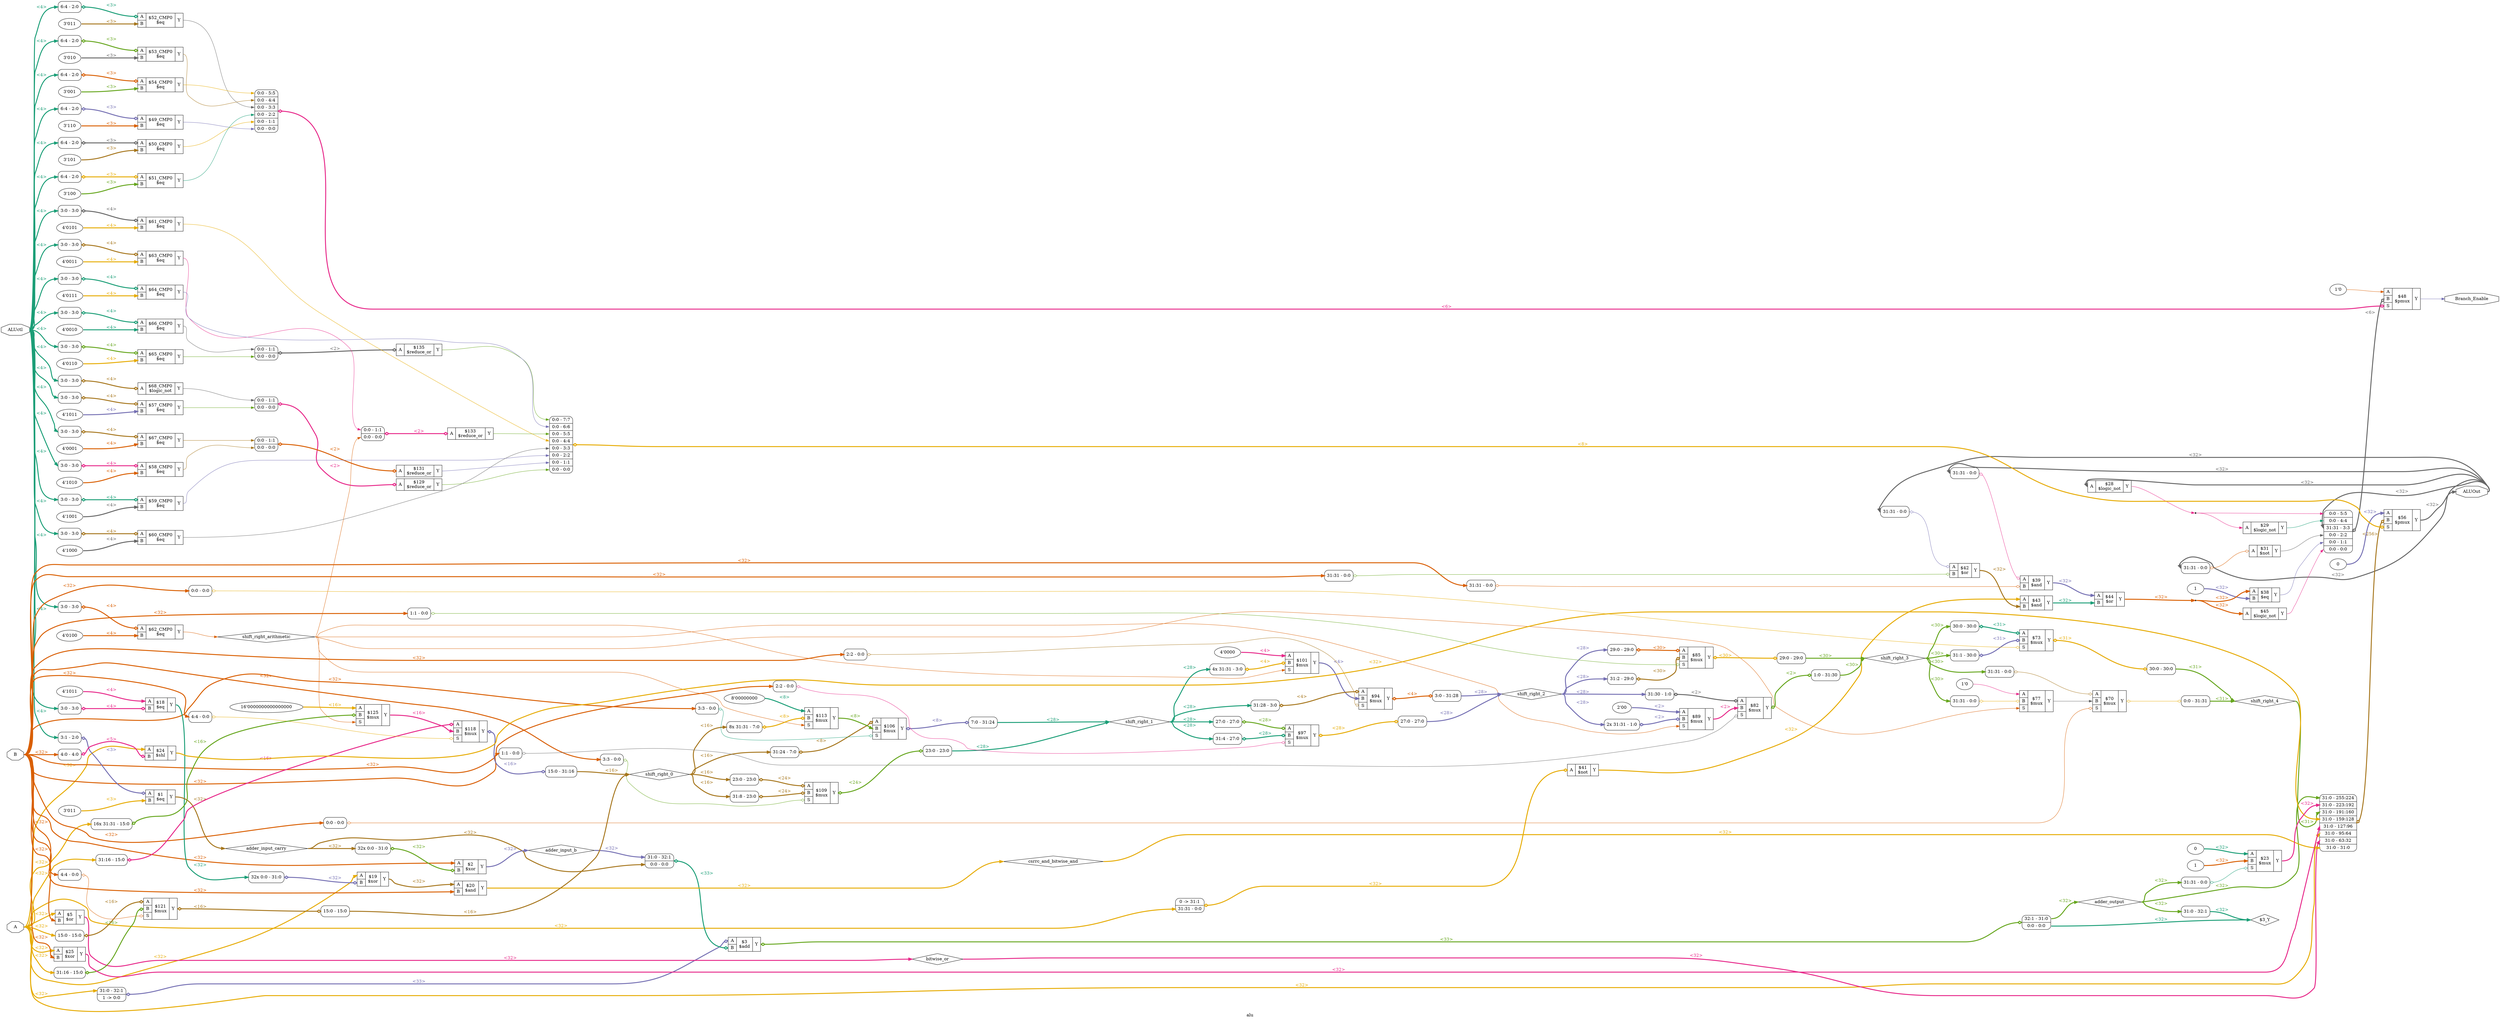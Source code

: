digraph "alu" {
label="alu";
rankdir="LR";
remincross=true;
n43 [ shape=octagon, label="A", color="black", fontcolor="black" ];
n44 [ shape=octagon, label="ALUOut", color="black", fontcolor="black" ];
n45 [ shape=octagon, label="ALUctl", color="black", fontcolor="black" ];
n46 [ shape=octagon, label="B", color="black", fontcolor="black" ];
n47 [ shape=octagon, label="Branch_Enable", color="black", fontcolor="black" ];
n48 [ shape=diamond, label="adder_input_b", color="black", fontcolor="black" ];
n49 [ shape=diamond, label="adder_input_carry", color="black", fontcolor="black" ];
n50 [ shape=diamond, label="adder_output", color="black", fontcolor="black" ];
n51 [ shape=diamond, label="bitwise_or", color="black", fontcolor="black" ];
n52 [ shape=diamond, label="csrrc_and_bitwise_and", color="black", fontcolor="black" ];
n53 [ shape=diamond, label="shift_right_0", color="black", fontcolor="black" ];
n54 [ shape=diamond, label="shift_right_1", color="black", fontcolor="black" ];
n55 [ shape=diamond, label="shift_right_2", color="black", fontcolor="black" ];
n56 [ shape=diamond, label="shift_right_3", color="black", fontcolor="black" ];
n57 [ shape=diamond, label="shift_right_4", color="black", fontcolor="black" ];
n58 [ shape=diamond, label="shift_right_arithmetic", color="black", fontcolor="black" ];
{ rank="source"; n43; n45; n46;}
{ rank="sink"; n44; n47;}
c60 [ shape=record, label="{{<p43> A|<p46> B}|$3\n$add|{<p59> Y}}" ];
x0 [ shape=record, style=rounded, label="<s1> 31:0 - 32:1 |1 -&gt; 0:0 " ];
x0:e -> c60:p43:w [arrowhead=odiamond, arrowtail=odiamond, dir=both, colorscheme="dark28", color="3", fontcolor="3", style="setlinewidth(3)", label="<33>"];
x1 [ shape=record, style=rounded, label="<s1> 31:0 - 32:1 |<s0> 0:0 - 0:0 " ];
x1:e -> c60:p46:w [arrowhead=odiamond, arrowtail=odiamond, dir=both, colorscheme="dark28", color="1", fontcolor="1", style="setlinewidth(3)", label="<33>"];
x2 [ shape=record, style=rounded, label="<s1> 32:1 - 31:0 |<s0> 0:0 - 0:0 " ];
c60:p59:e -> x2:w [arrowhead=odiamond, arrowtail=odiamond, dir=both, colorscheme="dark28", color="5", fontcolor="5", style="setlinewidth(3)", label="<33>"];
c61 [ shape=record, label="{{<p43> A|<p46> B}|$20\n$and|{<p59> Y}}" ];
c62 [ shape=record, label="{{<p43> A|<p46> B}|$39\n$and|{<p59> Y}}" ];
x3 [ shape=record, style=rounded, label="<s0> 31:31 - 0:0 " ];
x3:e -> c62:p43:w [arrowhead=odiamond, arrowtail=odiamond, dir=both, colorscheme="dark28", color="4", fontcolor="4", label=""];
x4 [ shape=record, style=rounded, label="<s0> 31:31 - 0:0 " ];
x4:e -> c62:p46:w [arrowhead=odiamond, arrowtail=odiamond, dir=both, colorscheme="dark28", color="2", fontcolor="2", label=""];
c63 [ shape=record, label="{{<p43> A|<p46> B}|$43\n$and|{<p59> Y}}" ];
c64 [ shape=record, label="{{<p43> A}|$129\n$reduce_or|{<p59> Y}}" ];
x5 [ shape=record, style=rounded, label="<s1> 0:0 - 1:1 |<s0> 0:0 - 0:0 " ];
x5:e -> c64:p43:w [arrowhead=odiamond, arrowtail=odiamond, dir=both, colorscheme="dark28", color="4", fontcolor="4", style="setlinewidth(3)", label="<2>"];
c65 [ shape=record, label="{{<p43> A}|$131\n$reduce_or|{<p59> Y}}" ];
x6 [ shape=record, style=rounded, label="<s1> 0:0 - 1:1 |<s0> 0:0 - 0:0 " ];
x6:e -> c65:p43:w [arrowhead=odiamond, arrowtail=odiamond, dir=both, colorscheme="dark28", color="2", fontcolor="2", style="setlinewidth(3)", label="<2>"];
c66 [ shape=record, label="{{<p43> A}|$133\n$reduce_or|{<p59> Y}}" ];
x7 [ shape=record, style=rounded, label="<s1> 0:0 - 1:1 |<s0> 0:0 - 0:0 " ];
x7:e -> c66:p43:w [arrowhead=odiamond, arrowtail=odiamond, dir=both, colorscheme="dark28", color="4", fontcolor="4", style="setlinewidth(3)", label="<2>"];
c67 [ shape=record, label="{{<p43> A}|$135\n$reduce_or|{<p59> Y}}" ];
x8 [ shape=record, style=rounded, label="<s1> 0:0 - 1:1 |<s0> 0:0 - 0:0 " ];
x8:e -> c67:p43:w [arrowhead=odiamond, arrowtail=odiamond, dir=both, colorscheme="dark28", color="8", fontcolor="8", style="setlinewidth(3)", label="<2>"];
v9 [ label="4'1011" ];
c68 [ shape=record, label="{{<p43> A|<p46> B}|$18\n$eq|{<p59> Y}}" ];
x10 [ shape=record, style=rounded, label="<s0> 3:0 - 3:0 " ];
x10:e -> c68:p46:w [arrowhead=odiamond, arrowtail=odiamond, dir=both, colorscheme="dark28", color="4", fontcolor="4", style="setlinewidth(3)", label="<4>"];
c69 [ shape=record, label="{{<p43> A}|$28\n$logic_not|{<p59> Y}}" ];
c70 [ shape=record, label="{{<p43> A}|$31\n$not|{<p59> Y}}" ];
x11 [ shape=record, style=rounded, label="<s0> 31:31 - 0:0 " ];
x11:e -> c70:p43:w [arrowhead=odiamond, arrowtail=odiamond, dir=both, colorscheme="dark28", color="2", fontcolor="2", label=""];
v12 [ label="1" ];
c71 [ shape=record, label="{{<p43> A|<p46> B}|$38\n$eq|{<p59> Y}}" ];
c72 [ shape=record, label="{{<p43> A}|$45\n$logic_not|{<p59> Y}}" ];
v14 [ label="3'011" ];
c73 [ shape=record, label="{{<p43> A|<p46> B}|$1\n$eq|{<p59> Y}}" ];
x13 [ shape=record, style=rounded, label="<s0> 3:1 - 2:0 " ];
x13:e -> c73:p43:w [arrowhead=odiamond, arrowtail=odiamond, dir=both, colorscheme="dark28", color="3", fontcolor="3", style="setlinewidth(3)", label="<3>"];
c74 [ shape=record, label="{{<p43> A}|$29\n$logic_not|{<p59> Y}}" ];
c75 [ shape=record, label="{{<p43> A}|$41\n$not|{<p59> Y}}" ];
x15 [ shape=record, style=rounded, label="0 -&gt; 31:1 |<s0> 31:31 - 0:0 " ];
x15:e -> c75:p43:w [arrowhead=odiamond, arrowtail=odiamond, dir=both, colorscheme="dark28", color="6", fontcolor="6", style="setlinewidth(3)", label="<32>"];
c76 [ shape=record, label="{{<p43> A|<p46> B}|$42\n$or|{<p59> Y}}" ];
x16 [ shape=record, style=rounded, label="<s0> 31:31 - 0:0 " ];
x16:e -> c76:p43:w [arrowhead=odiamond, arrowtail=odiamond, dir=both, colorscheme="dark28", color="3", fontcolor="3", label=""];
x17 [ shape=record, style=rounded, label="<s0> 31:31 - 0:0 " ];
x17:e -> c76:p46:w [arrowhead=odiamond, arrowtail=odiamond, dir=both, colorscheme="dark28", color="5", fontcolor="5", label=""];
c77 [ shape=record, label="{{<p43> A|<p46> B}|$44\n$or|{<p59> Y}}" ];
c78 [ shape=record, label="{{<p43> A|<p46> B}|$5\n$or|{<p59> Y}}" ];
v18 [ label="4'0000" ];
c80 [ shape=record, label="{{<p43> A|<p46> B|<p79> S}|$101\n$mux|{<p59> Y}}" ];
x19 [ shape=record, style=rounded, label="<s3> 4x 31:31 - 3:0 " ];
x19:e -> c80:p46:w [arrowhead=odiamond, arrowtail=odiamond, dir=both, colorscheme="dark28", color="6", fontcolor="6", style="setlinewidth(3)", label="<4>"];
c81 [ shape=record, label="{{<p43> A|<p46> B|<p79> S}|$106\n$mux|{<p59> Y}}" ];
x20 [ shape=record, style=rounded, label="<s0> 31:24 - 7:0 " ];
x20:e -> c81:p43:w [arrowhead=odiamond, arrowtail=odiamond, dir=both, colorscheme="dark28", color="7", fontcolor="7", style="setlinewidth(3)", label="<8>"];
x21 [ shape=record, style=rounded, label="<s0> 3:3 - 0:0 " ];
x21:e -> c81:p79:w [arrowhead=odiamond, arrowtail=odiamond, dir=both, colorscheme="dark28", color="1", fontcolor="1", label=""];
x22 [ shape=record, style=rounded, label="<s0> 7:0 - 31:24 " ];
c81:p59:e -> x22:w [arrowhead=odiamond, arrowtail=odiamond, dir=both, colorscheme="dark28", color="3", fontcolor="3", style="setlinewidth(3)", label="<8>"];
c82 [ shape=record, label="{{<p43> A|<p46> B|<p79> S}|$109\n$mux|{<p59> Y}}" ];
x23 [ shape=record, style=rounded, label="<s0> 23:0 - 23:0 " ];
x23:e -> c82:p43:w [arrowhead=odiamond, arrowtail=odiamond, dir=both, colorscheme="dark28", color="7", fontcolor="7", style="setlinewidth(3)", label="<24>"];
x24 [ shape=record, style=rounded, label="<s0> 31:8 - 23:0 " ];
x24:e -> c82:p46:w [arrowhead=odiamond, arrowtail=odiamond, dir=both, colorscheme="dark28", color="7", fontcolor="7", style="setlinewidth(3)", label="<24>"];
x25 [ shape=record, style=rounded, label="<s0> 3:3 - 0:0 " ];
x25:e -> c82:p79:w [arrowhead=odiamond, arrowtail=odiamond, dir=both, colorscheme="dark28", color="5", fontcolor="5", label=""];
x26 [ shape=record, style=rounded, label="<s0> 23:0 - 23:0 " ];
c82:p59:e -> x26:w [arrowhead=odiamond, arrowtail=odiamond, dir=both, colorscheme="dark28", color="5", fontcolor="5", style="setlinewidth(3)", label="<24>"];
v27 [ label="8'00000000" ];
c83 [ shape=record, label="{{<p43> A|<p46> B|<p79> S}|$113\n$mux|{<p59> Y}}" ];
x28 [ shape=record, style=rounded, label="<s7> 8x 31:31 - 7:0 " ];
x28:e -> c83:p46:w [arrowhead=odiamond, arrowtail=odiamond, dir=both, colorscheme="dark28", color="6", fontcolor="6", style="setlinewidth(3)", label="<8>"];
c84 [ shape=record, label="{{<p43> A|<p46> B|<p79> S}|$118\n$mux|{<p59> Y}}" ];
x29 [ shape=record, style=rounded, label="<s0> 31:16 - 15:0 " ];
x29:e -> c84:p43:w [arrowhead=odiamond, arrowtail=odiamond, dir=both, colorscheme="dark28", color="4", fontcolor="4", style="setlinewidth(3)", label="<16>"];
x30 [ shape=record, style=rounded, label="<s0> 4:4 - 0:0 " ];
x30:e -> c84:p79:w [arrowhead=odiamond, arrowtail=odiamond, dir=both, colorscheme="dark28", color="6", fontcolor="6", label=""];
x31 [ shape=record, style=rounded, label="<s0> 15:0 - 31:16 " ];
c84:p59:e -> x31:w [arrowhead=odiamond, arrowtail=odiamond, dir=both, colorscheme="dark28", color="3", fontcolor="3", style="setlinewidth(3)", label="<16>"];
c85 [ shape=record, label="{{<p43> A|<p46> B|<p79> S}|$121\n$mux|{<p59> Y}}" ];
x32 [ shape=record, style=rounded, label="<s0> 15:0 - 15:0 " ];
x32:e -> c85:p43:w [arrowhead=odiamond, arrowtail=odiamond, dir=both, colorscheme="dark28", color="7", fontcolor="7", style="setlinewidth(3)", label="<16>"];
x33 [ shape=record, style=rounded, label="<s0> 31:16 - 15:0 " ];
x33:e -> c85:p46:w [arrowhead=odiamond, arrowtail=odiamond, dir=both, colorscheme="dark28", color="5", fontcolor="5", style="setlinewidth(3)", label="<16>"];
x34 [ shape=record, style=rounded, label="<s0> 4:4 - 0:0 " ];
x34:e -> c85:p79:w [arrowhead=odiamond, arrowtail=odiamond, dir=both, colorscheme="dark28", color="2", fontcolor="2", label=""];
x35 [ shape=record, style=rounded, label="<s0> 15:0 - 15:0 " ];
c85:p59:e -> x35:w [arrowhead=odiamond, arrowtail=odiamond, dir=both, colorscheme="dark28", color="7", fontcolor="7", style="setlinewidth(3)", label="<16>"];
v36 [ label="16'0000000000000000" ];
c86 [ shape=record, label="{{<p43> A|<p46> B|<p79> S}|$125\n$mux|{<p59> Y}}" ];
x37 [ shape=record, style=rounded, label="<s15> 16x 31:31 - 15:0 " ];
x37:e -> c86:p46:w [arrowhead=odiamond, arrowtail=odiamond, dir=both, colorscheme="dark28", color="5", fontcolor="5", style="setlinewidth(3)", label="<16>"];
v38 [ label="1'0" ];
c87 [ shape=record, label="{{<p43> A|<p46> B|<p79> S}|$48\n$pmux|{<p59> Y}}" ];
x39 [ shape=record, style=rounded, label="<s5> 0:0 - 5:5 |<s4> 0:0 - 4:4 |<s3> 31:31 - 3:3 |<s2> 0:0 - 2:2 |<s1> 0:0 - 1:1 |<s0> 0:0 - 0:0 " ];
x39:e -> c87:p46:w [arrowhead=odiamond, arrowtail=odiamond, dir=both, colorscheme="dark28", color="8", fontcolor="8", style="setlinewidth(3)", label="<6>"];
x40 [ shape=record, style=rounded, label="<s5> 0:0 - 5:5 |<s4> 0:0 - 4:4 |<s3> 0:0 - 3:3 |<s2> 0:0 - 2:2 |<s1> 0:0 - 1:1 |<s0> 0:0 - 0:0 " ];
x40:e -> c87:p79:w [arrowhead=odiamond, arrowtail=odiamond, dir=both, colorscheme="dark28", color="4", fontcolor="4", style="setlinewidth(3)", label="<6>"];
v42 [ label="3'110" ];
c88 [ shape=record, label="{{<p43> A|<p46> B}|$49_CMP0\n$eq|{<p59> Y}}" ];
x41 [ shape=record, style=rounded, label="<s0> 6:4 - 2:0 " ];
x41:e -> c88:p43:w [arrowhead=odiamond, arrowtail=odiamond, dir=both, colorscheme="dark28", color="3", fontcolor="3", style="setlinewidth(3)", label="<3>"];
v44 [ label="3'101" ];
c89 [ shape=record, label="{{<p43> A|<p46> B}|$50_CMP0\n$eq|{<p59> Y}}" ];
x43 [ shape=record, style=rounded, label="<s0> 6:4 - 2:0 " ];
x43:e -> c89:p43:w [arrowhead=odiamond, arrowtail=odiamond, dir=both, colorscheme="dark28", color="8", fontcolor="8", style="setlinewidth(3)", label="<3>"];
v46 [ label="3'100" ];
c90 [ shape=record, label="{{<p43> A|<p46> B}|$51_CMP0\n$eq|{<p59> Y}}" ];
x45 [ shape=record, style=rounded, label="<s0> 6:4 - 2:0 " ];
x45:e -> c90:p43:w [arrowhead=odiamond, arrowtail=odiamond, dir=both, colorscheme="dark28", color="6", fontcolor="6", style="setlinewidth(3)", label="<3>"];
v48 [ label="3'011" ];
c91 [ shape=record, label="{{<p43> A|<p46> B}|$52_CMP0\n$eq|{<p59> Y}}" ];
x47 [ shape=record, style=rounded, label="<s0> 6:4 - 2:0 " ];
x47:e -> c91:p43:w [arrowhead=odiamond, arrowtail=odiamond, dir=both, colorscheme="dark28", color="1", fontcolor="1", style="setlinewidth(3)", label="<3>"];
v50 [ label="3'010" ];
c92 [ shape=record, label="{{<p43> A|<p46> B}|$53_CMP0\n$eq|{<p59> Y}}" ];
x49 [ shape=record, style=rounded, label="<s0> 6:4 - 2:0 " ];
x49:e -> c92:p43:w [arrowhead=odiamond, arrowtail=odiamond, dir=both, colorscheme="dark28", color="5", fontcolor="5", style="setlinewidth(3)", label="<3>"];
v52 [ label="3'001" ];
c93 [ shape=record, label="{{<p43> A|<p46> B}|$54_CMP0\n$eq|{<p59> Y}}" ];
x51 [ shape=record, style=rounded, label="<s0> 6:4 - 2:0 " ];
x51:e -> c93:p43:w [arrowhead=odiamond, arrowtail=odiamond, dir=both, colorscheme="dark28", color="2", fontcolor="2", style="setlinewidth(3)", label="<3>"];
v53 [ label="0" ];
c94 [ shape=record, label="{{<p43> A|<p46> B|<p79> S}|$56\n$pmux|{<p59> Y}}" ];
x54 [ shape=record, style=rounded, label="<s7> 31:0 - 255:224 |<s6> 31:0 - 223:192 |<s5> 31:0 - 191:160 |<s4> 31:0 - 159:128 |<s3> 31:0 - 127:96 |<s2> 31:0 - 95:64 |<s1> 31:0 - 63:32 |<s0> 31:0 - 31:0 " ];
x54:e -> c94:p46:w [arrowhead=odiamond, arrowtail=odiamond, dir=both, colorscheme="dark28", color="7", fontcolor="7", style="setlinewidth(3)", label="<256>"];
x55 [ shape=record, style=rounded, label="<s7> 0:0 - 7:7 |<s6> 0:0 - 6:6 |<s5> 0:0 - 5:5 |<s4> 0:0 - 4:4 |<s3> 0:0 - 3:3 |<s2> 0:0 - 2:2 |<s1> 0:0 - 1:1 |<s0> 0:0 - 0:0 " ];
x55:e -> c94:p79:w [arrowhead=odiamond, arrowtail=odiamond, dir=both, colorscheme="dark28", color="6", fontcolor="6", style="setlinewidth(3)", label="<8>"];
v57 [ label="4'1011" ];
c95 [ shape=record, label="{{<p43> A|<p46> B}|$57_CMP0\n$eq|{<p59> Y}}" ];
x56 [ shape=record, style=rounded, label="<s0> 3:0 - 3:0 " ];
x56:e -> c95:p43:w [arrowhead=odiamond, arrowtail=odiamond, dir=both, colorscheme="dark28", color="7", fontcolor="7", style="setlinewidth(3)", label="<4>"];
v59 [ label="4'1010" ];
c96 [ shape=record, label="{{<p43> A|<p46> B}|$58_CMP0\n$eq|{<p59> Y}}" ];
x58 [ shape=record, style=rounded, label="<s0> 3:0 - 3:0 " ];
x58:e -> c96:p43:w [arrowhead=odiamond, arrowtail=odiamond, dir=both, colorscheme="dark28", color="4", fontcolor="4", style="setlinewidth(3)", label="<4>"];
v61 [ label="4'1001" ];
c97 [ shape=record, label="{{<p43> A|<p46> B}|$59_CMP0\n$eq|{<p59> Y}}" ];
x60 [ shape=record, style=rounded, label="<s0> 3:0 - 3:0 " ];
x60:e -> c97:p43:w [arrowhead=odiamond, arrowtail=odiamond, dir=both, colorscheme="dark28", color="1", fontcolor="1", style="setlinewidth(3)", label="<4>"];
v63 [ label="4'1000" ];
c98 [ shape=record, label="{{<p43> A|<p46> B}|$60_CMP0\n$eq|{<p59> Y}}" ];
x62 [ shape=record, style=rounded, label="<s0> 3:0 - 3:0 " ];
x62:e -> c98:p43:w [arrowhead=odiamond, arrowtail=odiamond, dir=both, colorscheme="dark28", color="7", fontcolor="7", style="setlinewidth(3)", label="<4>"];
v65 [ label="4'0101" ];
c99 [ shape=record, label="{{<p43> A|<p46> B}|$61_CMP0\n$eq|{<p59> Y}}" ];
x64 [ shape=record, style=rounded, label="<s0> 3:0 - 3:0 " ];
x64:e -> c99:p43:w [arrowhead=odiamond, arrowtail=odiamond, dir=both, colorscheme="dark28", color="8", fontcolor="8", style="setlinewidth(3)", label="<4>"];
v67 [ label="4'0100" ];
c100 [ shape=record, label="{{<p43> A|<p46> B}|$62_CMP0\n$eq|{<p59> Y}}" ];
x66 [ shape=record, style=rounded, label="<s0> 3:0 - 3:0 " ];
x66:e -> c100:p43:w [arrowhead=odiamond, arrowtail=odiamond, dir=both, colorscheme="dark28", color="2", fontcolor="2", style="setlinewidth(3)", label="<4>"];
v69 [ label="4'0011" ];
c101 [ shape=record, label="{{<p43> A|<p46> B}|$63_CMP0\n$eq|{<p59> Y}}" ];
x68 [ shape=record, style=rounded, label="<s0> 3:0 - 3:0 " ];
x68:e -> c101:p43:w [arrowhead=odiamond, arrowtail=odiamond, dir=both, colorscheme="dark28", color="7", fontcolor="7", style="setlinewidth(3)", label="<4>"];
v71 [ label="4'0111" ];
c102 [ shape=record, label="{{<p43> A|<p46> B}|$64_CMP0\n$eq|{<p59> Y}}" ];
x70 [ shape=record, style=rounded, label="<s0> 3:0 - 3:0 " ];
x70:e -> c102:p43:w [arrowhead=odiamond, arrowtail=odiamond, dir=both, colorscheme="dark28", color="1", fontcolor="1", style="setlinewidth(3)", label="<4>"];
v73 [ label="4'0110" ];
c103 [ shape=record, label="{{<p43> A|<p46> B}|$65_CMP0\n$eq|{<p59> Y}}" ];
x72 [ shape=record, style=rounded, label="<s0> 3:0 - 3:0 " ];
x72:e -> c103:p43:w [arrowhead=odiamond, arrowtail=odiamond, dir=both, colorscheme="dark28", color="5", fontcolor="5", style="setlinewidth(3)", label="<4>"];
v75 [ label="4'0010" ];
c104 [ shape=record, label="{{<p43> A|<p46> B}|$66_CMP0\n$eq|{<p59> Y}}" ];
x74 [ shape=record, style=rounded, label="<s0> 3:0 - 3:0 " ];
x74:e -> c104:p43:w [arrowhead=odiamond, arrowtail=odiamond, dir=both, colorscheme="dark28", color="1", fontcolor="1", style="setlinewidth(3)", label="<4>"];
v77 [ label="4'0001" ];
c105 [ shape=record, label="{{<p43> A|<p46> B}|$67_CMP0\n$eq|{<p59> Y}}" ];
x76 [ shape=record, style=rounded, label="<s0> 3:0 - 3:0 " ];
x76:e -> c105:p43:w [arrowhead=odiamond, arrowtail=odiamond, dir=both, colorscheme="dark28", color="7", fontcolor="7", style="setlinewidth(3)", label="<4>"];
c106 [ shape=record, label="{{<p43> A}|$68_CMP0\n$logic_not|{<p59> Y}}" ];
x78 [ shape=record, style=rounded, label="<s0> 3:0 - 3:0 " ];
x78:e -> c106:p43:w [arrowhead=odiamond, arrowtail=odiamond, dir=both, colorscheme="dark28", color="7", fontcolor="7", style="setlinewidth(3)", label="<4>"];
c107 [ shape=record, label="{{<p43> A|<p46> B|<p79> S}|$70\n$mux|{<p59> Y}}" ];
x79 [ shape=record, style=rounded, label="<s0> 31:31 - 0:0 " ];
x79:e -> c107:p43:w [arrowhead=odiamond, arrowtail=odiamond, dir=both, colorscheme="dark28", color="7", fontcolor="7", label=""];
x80 [ shape=record, style=rounded, label="<s0> 0:0 - 0:0 " ];
x80:e -> c107:p79:w [arrowhead=odiamond, arrowtail=odiamond, dir=both, colorscheme="dark28", color="2", fontcolor="2", label=""];
x81 [ shape=record, style=rounded, label="<s0> 0:0 - 31:31 " ];
c107:p59:e -> x81:w [arrowhead=odiamond, arrowtail=odiamond, dir=both, colorscheme="dark28", color="6", fontcolor="6", label=""];
c108 [ shape=record, label="{{<p43> A|<p46> B|<p79> S}|$73\n$mux|{<p59> Y}}" ];
x82 [ shape=record, style=rounded, label="<s0> 30:0 - 30:0 " ];
x82:e -> c108:p43:w [arrowhead=odiamond, arrowtail=odiamond, dir=both, colorscheme="dark28", color="1", fontcolor="1", style="setlinewidth(3)", label="<31>"];
x83 [ shape=record, style=rounded, label="<s0> 31:1 - 30:0 " ];
x83:e -> c108:p46:w [arrowhead=odiamond, arrowtail=odiamond, dir=both, colorscheme="dark28", color="3", fontcolor="3", style="setlinewidth(3)", label="<31>"];
x84 [ shape=record, style=rounded, label="<s0> 0:0 - 0:0 " ];
x84:e -> c108:p79:w [arrowhead=odiamond, arrowtail=odiamond, dir=both, colorscheme="dark28", color="6", fontcolor="6", label=""];
x85 [ shape=record, style=rounded, label="<s0> 30:0 - 30:0 " ];
c108:p59:e -> x85:w [arrowhead=odiamond, arrowtail=odiamond, dir=both, colorscheme="dark28", color="6", fontcolor="6", style="setlinewidth(3)", label="<31>"];
v86 [ label="1'0" ];
c109 [ shape=record, label="{{<p43> A|<p46> B|<p79> S}|$77\n$mux|{<p59> Y}}" ];
x87 [ shape=record, style=rounded, label="<s0> 31:31 - 0:0 " ];
x87:e -> c109:p46:w [arrowhead=odiamond, arrowtail=odiamond, dir=both, colorscheme="dark28", color="6", fontcolor="6", label=""];
c110 [ shape=record, label="{{<p43> A|<p46> B|<p79> S}|$82\n$mux|{<p59> Y}}" ];
x88 [ shape=record, style=rounded, label="<s0> 31:30 - 1:0 " ];
x88:e -> c110:p43:w [arrowhead=odiamond, arrowtail=odiamond, dir=both, colorscheme="dark28", color="8", fontcolor="8", style="setlinewidth(3)", label="<2>"];
x89 [ shape=record, style=rounded, label="<s0> 1:1 - 0:0 " ];
x89:e -> c110:p79:w [arrowhead=odiamond, arrowtail=odiamond, dir=both, colorscheme="dark28", color="8", fontcolor="8", label=""];
x90 [ shape=record, style=rounded, label="<s0> 1:0 - 31:30 " ];
c110:p59:e -> x90:w [arrowhead=odiamond, arrowtail=odiamond, dir=both, colorscheme="dark28", color="5", fontcolor="5", style="setlinewidth(3)", label="<2>"];
c111 [ shape=record, label="{{<p43> A|<p46> B|<p79> S}|$85\n$mux|{<p59> Y}}" ];
x91 [ shape=record, style=rounded, label="<s0> 29:0 - 29:0 " ];
x91:e -> c111:p43:w [arrowhead=odiamond, arrowtail=odiamond, dir=both, colorscheme="dark28", color="2", fontcolor="2", style="setlinewidth(3)", label="<30>"];
x92 [ shape=record, style=rounded, label="<s0> 31:2 - 29:0 " ];
x92:e -> c111:p46:w [arrowhead=odiamond, arrowtail=odiamond, dir=both, colorscheme="dark28", color="7", fontcolor="7", style="setlinewidth(3)", label="<30>"];
x93 [ shape=record, style=rounded, label="<s0> 1:1 - 0:0 " ];
x93:e -> c111:p79:w [arrowhead=odiamond, arrowtail=odiamond, dir=both, colorscheme="dark28", color="5", fontcolor="5", label=""];
x94 [ shape=record, style=rounded, label="<s0> 29:0 - 29:0 " ];
c111:p59:e -> x94:w [arrowhead=odiamond, arrowtail=odiamond, dir=both, colorscheme="dark28", color="6", fontcolor="6", style="setlinewidth(3)", label="<30>"];
v95 [ label="2'00" ];
c112 [ shape=record, label="{{<p43> A|<p46> B|<p79> S}|$89\n$mux|{<p59> Y}}" ];
x96 [ shape=record, style=rounded, label="<s1> 2x 31:31 - 1:0 " ];
x96:e -> c112:p46:w [arrowhead=odiamond, arrowtail=odiamond, dir=both, colorscheme="dark28", color="3", fontcolor="3", style="setlinewidth(3)", label="<2>"];
c113 [ shape=record, label="{{<p43> A|<p46> B|<p79> S}|$94\n$mux|{<p59> Y}}" ];
x97 [ shape=record, style=rounded, label="<s0> 31:28 - 3:0 " ];
x97:e -> c113:p43:w [arrowhead=odiamond, arrowtail=odiamond, dir=both, colorscheme="dark28", color="7", fontcolor="7", style="setlinewidth(3)", label="<4>"];
x98 [ shape=record, style=rounded, label="<s0> 2:2 - 0:0 " ];
x98:e -> c113:p79:w [arrowhead=odiamond, arrowtail=odiamond, dir=both, colorscheme="dark28", color="7", fontcolor="7", label=""];
x99 [ shape=record, style=rounded, label="<s0> 3:0 - 31:28 " ];
c113:p59:e -> x99:w [arrowhead=odiamond, arrowtail=odiamond, dir=both, colorscheme="dark28", color="2", fontcolor="2", style="setlinewidth(3)", label="<4>"];
c114 [ shape=record, label="{{<p43> A|<p46> B|<p79> S}|$97\n$mux|{<p59> Y}}" ];
x100 [ shape=record, style=rounded, label="<s0> 27:0 - 27:0 " ];
x100:e -> c114:p43:w [arrowhead=odiamond, arrowtail=odiamond, dir=both, colorscheme="dark28", color="5", fontcolor="5", style="setlinewidth(3)", label="<28>"];
x101 [ shape=record, style=rounded, label="<s0> 31:4 - 27:0 " ];
x101:e -> c114:p46:w [arrowhead=odiamond, arrowtail=odiamond, dir=both, colorscheme="dark28", color="1", fontcolor="1", style="setlinewidth(3)", label="<28>"];
x102 [ shape=record, style=rounded, label="<s0> 2:2 - 0:0 " ];
x102:e -> c114:p79:w [arrowhead=odiamond, arrowtail=odiamond, dir=both, colorscheme="dark28", color="4", fontcolor="4", label=""];
x103 [ shape=record, style=rounded, label="<s0> 27:0 - 27:0 " ];
c114:p59:e -> x103:w [arrowhead=odiamond, arrowtail=odiamond, dir=both, colorscheme="dark28", color="6", fontcolor="6", style="setlinewidth(3)", label="<28>"];
c115 [ shape=record, label="{{<p43> A|<p46> B}|$24\n$shl|{<p59> Y}}" ];
x104 [ shape=record, style=rounded, label="<s0> 4:0 - 4:0 " ];
x104:e -> c115:p46:w [arrowhead=odiamond, arrowtail=odiamond, dir=both, colorscheme="dark28", color="4", fontcolor="4", style="setlinewidth(3)", label="<5>"];
v105 [ label="0" ];
v106 [ label="1" ];
c116 [ shape=record, label="{{<p43> A|<p46> B|<p79> S}|$23\n$mux|{<p59> Y}}" ];
x107 [ shape=record, style=rounded, label="<s0> 31:31 - 0:0 " ];
x107:e -> c116:p79:w [arrowhead=odiamond, arrowtail=odiamond, dir=both, colorscheme="dark28", color="1", fontcolor="1", label=""];
c117 [ shape=record, label="{{<p43> A|<p46> B}|$19\n$xor|{<p59> Y}}" ];
x108 [ shape=record, style=rounded, label="<s31> 32x 0:0 - 31:0 " ];
x108:e -> c117:p46:w [arrowhead=odiamond, arrowtail=odiamond, dir=both, colorscheme="dark28", color="3", fontcolor="3", style="setlinewidth(3)", label="<32>"];
c118 [ shape=record, label="{{<p43> A|<p46> B}|$25\n$xor|{<p59> Y}}" ];
c119 [ shape=record, label="{{<p43> A|<p46> B}|$2\n$xor|{<p59> Y}}" ];
x109 [ shape=record, style=rounded, label="<s31> 32x 0:0 - 31:0 " ];
x109:e -> c119:p46:w [arrowhead=odiamond, arrowtail=odiamond, dir=both, colorscheme="dark28", color="5", fontcolor="5", style="setlinewidth(3)", label="<32>"];
x110 [ shape=record, style=rounded, label="<s0> 31:0 - 32:1 " ];
c86:p59:e -> c84:p46:w [colorscheme="dark28", color="4", fontcolor="4", style="setlinewidth(3)", label="<16>"];
c65:p59:e -> x55:s1:w [colorscheme="dark28", color="3", fontcolor="3", label=""];
c66:p59:e -> x55:s5:w [colorscheme="dark28", color="5", fontcolor="5", label=""];
c67:p59:e -> x55:s7:w [colorscheme="dark28", color="5", fontcolor="5", label=""];
c68:p59:e -> x108:s31:w [colorscheme="dark28", color="1", fontcolor="1", style="setlinewidth(3)", label="<32>"];
n14 [ shape=point ];
c69:p59:e -> n14:w [colorscheme="dark28", color="4", fontcolor="4", label=""];
n14:e -> c74:p43:w [colorscheme="dark28", color="4", fontcolor="4", label=""];
n14:e -> x39:s5:w [colorscheme="dark28", color="4", fontcolor="4", label=""];
c70:p59:e -> x39:s2:w [colorscheme="dark28", color="8", fontcolor="8", label=""];
c71:p59:e -> x39:s1:w [colorscheme="dark28", color="3", fontcolor="3", label=""];
c72:p59:e -> x39:s0:w [colorscheme="dark28", color="4", fontcolor="4", label=""];
c74:p59:e -> x39:s4:w [colorscheme="dark28", color="1", fontcolor="1", label=""];
c75:p59:e -> c63:p43:w [colorscheme="dark28", color="6", fontcolor="6", style="setlinewidth(3)", label="<32>"];
c83:p59:e -> c81:p46:w [colorscheme="dark28", color="5", fontcolor="5", style="setlinewidth(3)", label="<8>"];
c76:p59:e -> c63:p46:w [colorscheme="dark28", color="7", fontcolor="7", style="setlinewidth(3)", label="<32>"];
n21 [ shape=point ];
c77:p59:e -> n21:w [colorscheme="dark28", color="2", fontcolor="2", style="setlinewidth(3)", label="<32>"];
n21:e -> c71:p43:w [colorscheme="dark28", color="2", fontcolor="2", style="setlinewidth(3)", label="<32>"];
n21:e -> c72:p43:w [colorscheme="dark28", color="2", fontcolor="2", style="setlinewidth(3)", label="<32>"];
c88:p59:e -> x40:s0:w [colorscheme="dark28", color="3", fontcolor="3", label=""];
c89:p59:e -> x40:s1:w [colorscheme="dark28", color="6", fontcolor="6", label=""];
c90:p59:e -> x40:s2:w [colorscheme="dark28", color="1", fontcolor="1", label=""];
c91:p59:e -> x40:s3:w [colorscheme="dark28", color="8", fontcolor="8", label=""];
c92:p59:e -> x40:s4:w [colorscheme="dark28", color="7", fontcolor="7", label=""];
c93:p59:e -> x40:s5:w [colorscheme="dark28", color="6", fontcolor="6", label=""];
c95:p59:e -> x5:s0:w [colorscheme="dark28", color="5", fontcolor="5", label=""];
c96:p59:e -> x6:s0:w [colorscheme="dark28", color="7", fontcolor="7", label=""];
c80:p59:e -> c113:p46:w [colorscheme="dark28", color="3", fontcolor="3", style="setlinewidth(3)", label="<4>"];
c97:p59:e -> x55:s2:w [colorscheme="dark28", color="3", fontcolor="3", label=""];
c98:p59:e -> x55:s3:w [colorscheme="dark28", color="8", fontcolor="8", label=""];
c99:p59:e -> x55:s4:w [colorscheme="dark28", color="6", fontcolor="6", label=""];
c101:p59:e -> x7:s1:w [colorscheme="dark28", color="4", fontcolor="4", label=""];
c102:p59:e -> x55:s6:w [colorscheme="dark28", color="3", fontcolor="3", label=""];
c103:p59:e -> x8:s0:w [colorscheme="dark28", color="5", fontcolor="5", label=""];
c104:p59:e -> x8:s1:w [colorscheme="dark28", color="8", fontcolor="8", label=""];
c105:p59:e -> x6:s1:w [colorscheme="dark28", color="7", fontcolor="7", label=""];
c106:p59:e -> x5:s1:w [colorscheme="dark28", color="8", fontcolor="8", label=""];
c115:p59:e -> x54:s4:w [colorscheme="dark28", color="6", fontcolor="6", style="setlinewidth(3)", label="<32>"];
c112:p59:e -> c110:p46:w [colorscheme="dark28", color="4", fontcolor="4", style="setlinewidth(3)", label="<2>"];
c116:p59:e -> x54:s6:w [colorscheme="dark28", color="4", fontcolor="4", style="setlinewidth(3)", label="<32>"];
c117:p59:e -> c61:p43:w [colorscheme="dark28", color="7", fontcolor="7", style="setlinewidth(3)", label="<32>"];
c118:p59:e -> x54:s3:w [colorscheme="dark28", color="4", fontcolor="4", style="setlinewidth(3)", label="<32>"];
n43:e -> c115:p43:w [colorscheme="dark28", color="6", fontcolor="6", style="setlinewidth(3)", label="<32>"];
n43:e -> c117:p43:w [colorscheme="dark28", color="6", fontcolor="6", style="setlinewidth(3)", label="<32>"];
n43:e -> c118:p43:w [colorscheme="dark28", color="6", fontcolor="6", style="setlinewidth(3)", label="<32>"];
n43:e -> c78:p43:w [colorscheme="dark28", color="6", fontcolor="6", style="setlinewidth(3)", label="<32>"];
n43:e -> x0:s1:w [colorscheme="dark28", color="6", fontcolor="6", style="setlinewidth(3)", label="<32>"];
n43:e -> x15:s0:w [colorscheme="dark28", color="6", fontcolor="6", style="setlinewidth(3)", label="<32>"];
n43:e -> x29:s0:w [colorscheme="dark28", color="6", fontcolor="6", style="setlinewidth(3)", label="<32>"];
n43:e -> x32:s0:w [colorscheme="dark28", color="6", fontcolor="6", style="setlinewidth(3)", label="<32>"];
n43:e -> x33:s0:w [colorscheme="dark28", color="6", fontcolor="6", style="setlinewidth(3)", label="<32>"];
n43:e -> x37:s15:w [colorscheme="dark28", color="6", fontcolor="6", style="setlinewidth(3)", label="<32>"];
n43:e -> x54:s2:w [colorscheme="dark28", color="6", fontcolor="6", style="setlinewidth(3)", label="<32>"];
c94:p59:e -> n44:w [colorscheme="dark28", color="8", fontcolor="8", style="setlinewidth(3)", label="<32>"];
n44:e -> c69:p43:w [colorscheme="dark28", color="8", fontcolor="8", style="setlinewidth(3)", label="<32>"];
n44:e -> x11:s0:w [colorscheme="dark28", color="8", fontcolor="8", style="setlinewidth(3)", label="<32>"];
n44:e -> x16:s0:w [colorscheme="dark28", color="8", fontcolor="8", style="setlinewidth(3)", label="<32>"];
n44:e -> x39:s3:w [colorscheme="dark28", color="8", fontcolor="8", style="setlinewidth(3)", label="<32>"];
n44:e -> x3:s0:w [colorscheme="dark28", color="8", fontcolor="8", style="setlinewidth(3)", label="<32>"];
n45:e -> x10:s0:w [colorscheme="dark28", color="1", fontcolor="1", style="setlinewidth(3)", label="<4>"];
n45:e -> x13:s0:w [colorscheme="dark28", color="1", fontcolor="1", style="setlinewidth(3)", label="<4>"];
n45:e -> x41:s0:w [colorscheme="dark28", color="1", fontcolor="1", style="setlinewidth(3)", label="<4>"];
n45:e -> x43:s0:w [colorscheme="dark28", color="1", fontcolor="1", style="setlinewidth(3)", label="<4>"];
n45:e -> x45:s0:w [colorscheme="dark28", color="1", fontcolor="1", style="setlinewidth(3)", label="<4>"];
n45:e -> x47:s0:w [colorscheme="dark28", color="1", fontcolor="1", style="setlinewidth(3)", label="<4>"];
n45:e -> x49:s0:w [colorscheme="dark28", color="1", fontcolor="1", style="setlinewidth(3)", label="<4>"];
n45:e -> x51:s0:w [colorscheme="dark28", color="1", fontcolor="1", style="setlinewidth(3)", label="<4>"];
n45:e -> x56:s0:w [colorscheme="dark28", color="1", fontcolor="1", style="setlinewidth(3)", label="<4>"];
n45:e -> x58:s0:w [colorscheme="dark28", color="1", fontcolor="1", style="setlinewidth(3)", label="<4>"];
n45:e -> x60:s0:w [colorscheme="dark28", color="1", fontcolor="1", style="setlinewidth(3)", label="<4>"];
n45:e -> x62:s0:w [colorscheme="dark28", color="1", fontcolor="1", style="setlinewidth(3)", label="<4>"];
n45:e -> x64:s0:w [colorscheme="dark28", color="1", fontcolor="1", style="setlinewidth(3)", label="<4>"];
n45:e -> x66:s0:w [colorscheme="dark28", color="1", fontcolor="1", style="setlinewidth(3)", label="<4>"];
n45:e -> x68:s0:w [colorscheme="dark28", color="1", fontcolor="1", style="setlinewidth(3)", label="<4>"];
n45:e -> x70:s0:w [colorscheme="dark28", color="1", fontcolor="1", style="setlinewidth(3)", label="<4>"];
n45:e -> x72:s0:w [colorscheme="dark28", color="1", fontcolor="1", style="setlinewidth(3)", label="<4>"];
n45:e -> x74:s0:w [colorscheme="dark28", color="1", fontcolor="1", style="setlinewidth(3)", label="<4>"];
n45:e -> x76:s0:w [colorscheme="dark28", color="1", fontcolor="1", style="setlinewidth(3)", label="<4>"];
n45:e -> x78:s0:w [colorscheme="dark28", color="1", fontcolor="1", style="setlinewidth(3)", label="<4>"];
n46:e -> c118:p46:w [colorscheme="dark28", color="2", fontcolor="2", style="setlinewidth(3)", label="<32>"];
n46:e -> c119:p43:w [colorscheme="dark28", color="2", fontcolor="2", style="setlinewidth(3)", label="<32>"];
n46:e -> c61:p46:w [colorscheme="dark28", color="2", fontcolor="2", style="setlinewidth(3)", label="<32>"];
n46:e -> c78:p46:w [colorscheme="dark28", color="2", fontcolor="2", style="setlinewidth(3)", label="<32>"];
n46:e -> x102:s0:w [colorscheme="dark28", color="2", fontcolor="2", style="setlinewidth(3)", label="<32>"];
n46:e -> x104:s0:w [colorscheme="dark28", color="2", fontcolor="2", style="setlinewidth(3)", label="<32>"];
n46:e -> x17:s0:w [colorscheme="dark28", color="2", fontcolor="2", style="setlinewidth(3)", label="<32>"];
n46:e -> x21:s0:w [colorscheme="dark28", color="2", fontcolor="2", style="setlinewidth(3)", label="<32>"];
n46:e -> x25:s0:w [colorscheme="dark28", color="2", fontcolor="2", style="setlinewidth(3)", label="<32>"];
n46:e -> x30:s0:w [colorscheme="dark28", color="2", fontcolor="2", style="setlinewidth(3)", label="<32>"];
n46:e -> x34:s0:w [colorscheme="dark28", color="2", fontcolor="2", style="setlinewidth(3)", label="<32>"];
n46:e -> x4:s0:w [colorscheme="dark28", color="2", fontcolor="2", style="setlinewidth(3)", label="<32>"];
n46:e -> x80:s0:w [colorscheme="dark28", color="2", fontcolor="2", style="setlinewidth(3)", label="<32>"];
n46:e -> x84:s0:w [colorscheme="dark28", color="2", fontcolor="2", style="setlinewidth(3)", label="<32>"];
n46:e -> x89:s0:w [colorscheme="dark28", color="2", fontcolor="2", style="setlinewidth(3)", label="<32>"];
n46:e -> x93:s0:w [colorscheme="dark28", color="2", fontcolor="2", style="setlinewidth(3)", label="<32>"];
n46:e -> x98:s0:w [colorscheme="dark28", color="2", fontcolor="2", style="setlinewidth(3)", label="<32>"];
c87:p59:e -> n47:w [colorscheme="dark28", color="3", fontcolor="3", label=""];
c119:p59:e -> n48:w [colorscheme="dark28", color="3", fontcolor="3", style="setlinewidth(3)", label="<32>"];
n48:e -> x1:s1:w [colorscheme="dark28", color="3", fontcolor="3", style="setlinewidth(3)", label="<32>"];
c73:p59:e -> n49:w [colorscheme="dark28", color="7", fontcolor="7", style="setlinewidth(3)", label="<32>"];
n49:e -> x109:s31:w [colorscheme="dark28", color="7", fontcolor="7", style="setlinewidth(3)", label="<32>"];
n49:e -> x1:s0:w [colorscheme="dark28", color="7", fontcolor="7", style="setlinewidth(3)", label="<32>"];
c109:p59:e -> c107:p46:w [colorscheme="dark28", color="8", fontcolor="8", label=""];
x2:s1:e -> n50:w [colorscheme="dark28", color="5", fontcolor="5", style="setlinewidth(3)", label="<32>"];
n50:e -> x107:s0:w [colorscheme="dark28", color="5", fontcolor="5", style="setlinewidth(3)", label="<32>"];
n50:e -> x110:w [colorscheme="dark28", color="5", fontcolor="5", style="setlinewidth(3)", label="<32>"];
n50:e -> x54:s7:w [colorscheme="dark28", color="5", fontcolor="5", style="setlinewidth(3)", label="<32>"];
c78:p59:e -> n51:w [colorscheme="dark28", color="4", fontcolor="4", style="setlinewidth(3)", label="<32>"];
n51:e -> x54:s1:w [colorscheme="dark28", color="4", fontcolor="4", style="setlinewidth(3)", label="<32>"];
c61:p59:e -> n52:w [colorscheme="dark28", color="6", fontcolor="6", style="setlinewidth(3)", label="<32>"];
n52:e -> x54:s0:w [colorscheme="dark28", color="6", fontcolor="6", style="setlinewidth(3)", label="<32>"];
x31:s0:e -> n53:w [colorscheme="dark28", color="7", fontcolor="7", style="setlinewidth(3)", label="<16>"];
x35:s0:e -> n53:w [colorscheme="dark28", color="7", fontcolor="7", style="setlinewidth(3)", label="<16>"];
n53:e -> x20:s0:w [colorscheme="dark28", color="7", fontcolor="7", style="setlinewidth(3)", label="<16>"];
n53:e -> x23:s0:w [colorscheme="dark28", color="7", fontcolor="7", style="setlinewidth(3)", label="<16>"];
n53:e -> x24:s0:w [colorscheme="dark28", color="7", fontcolor="7", style="setlinewidth(3)", label="<16>"];
n53:e -> x28:s7:w [colorscheme="dark28", color="7", fontcolor="7", style="setlinewidth(3)", label="<16>"];
x22:s0:e -> n54:w [colorscheme="dark28", color="1", fontcolor="1", style="setlinewidth(3)", label="<28>"];
x26:s0:e -> n54:w [colorscheme="dark28", color="1", fontcolor="1", style="setlinewidth(3)", label="<28>"];
n54:e -> x100:s0:w [colorscheme="dark28", color="1", fontcolor="1", style="setlinewidth(3)", label="<28>"];
n54:e -> x101:s0:w [colorscheme="dark28", color="1", fontcolor="1", style="setlinewidth(3)", label="<28>"];
n54:e -> x19:s3:w [colorscheme="dark28", color="1", fontcolor="1", style="setlinewidth(3)", label="<28>"];
n54:e -> x97:s0:w [colorscheme="dark28", color="1", fontcolor="1", style="setlinewidth(3)", label="<28>"];
x103:s0:e -> n55:w [colorscheme="dark28", color="3", fontcolor="3", style="setlinewidth(3)", label="<28>"];
x99:s0:e -> n55:w [colorscheme="dark28", color="3", fontcolor="3", style="setlinewidth(3)", label="<28>"];
n55:e -> x88:s0:w [colorscheme="dark28", color="3", fontcolor="3", style="setlinewidth(3)", label="<28>"];
n55:e -> x91:s0:w [colorscheme="dark28", color="3", fontcolor="3", style="setlinewidth(3)", label="<28>"];
n55:e -> x92:s0:w [colorscheme="dark28", color="3", fontcolor="3", style="setlinewidth(3)", label="<28>"];
n55:e -> x96:s1:w [colorscheme="dark28", color="3", fontcolor="3", style="setlinewidth(3)", label="<28>"];
x90:s0:e -> n56:w [colorscheme="dark28", color="5", fontcolor="5", style="setlinewidth(3)", label="<30>"];
x94:s0:e -> n56:w [colorscheme="dark28", color="5", fontcolor="5", style="setlinewidth(3)", label="<30>"];
n56:e -> x79:s0:w [colorscheme="dark28", color="5", fontcolor="5", style="setlinewidth(3)", label="<30>"];
n56:e -> x82:s0:w [colorscheme="dark28", color="5", fontcolor="5", style="setlinewidth(3)", label="<30>"];
n56:e -> x83:s0:w [colorscheme="dark28", color="5", fontcolor="5", style="setlinewidth(3)", label="<30>"];
n56:e -> x87:s0:w [colorscheme="dark28", color="5", fontcolor="5", style="setlinewidth(3)", label="<30>"];
x81:s0:e -> n57:w [colorscheme="dark28", color="5", fontcolor="5", style="setlinewidth(3)", label="<31>"];
x85:s0:e -> n57:w [colorscheme="dark28", color="5", fontcolor="5", style="setlinewidth(3)", label="<31>"];
n57:e -> x54:s5:w [colorscheme="dark28", color="5", fontcolor="5", style="setlinewidth(3)", label="<31>"];
c100:p59:e -> n58:w [colorscheme="dark28", color="2", fontcolor="2", label=""];
n58:e -> c109:p79:w [colorscheme="dark28", color="2", fontcolor="2", label=""];
n58:e -> c112:p79:w [colorscheme="dark28", color="2", fontcolor="2", label=""];
n58:e -> c80:p79:w [colorscheme="dark28", color="2", fontcolor="2", label=""];
n58:e -> c83:p79:w [colorscheme="dark28", color="2", fontcolor="2", label=""];
n58:e -> c86:p79:w [colorscheme="dark28", color="2", fontcolor="2", label=""];
n58:e -> x7:s0:w [colorscheme="dark28", color="2", fontcolor="2", label=""];
n6 [ shape=diamond, label="$3_Y" ];
x110:s0:e -> n6:w [colorscheme="dark28", color="1", fontcolor="1", style="setlinewidth(3)", label="<32>"];
x2:s0:e -> n6:w [colorscheme="dark28", color="1", fontcolor="1", style="setlinewidth(3)", label="<32>"];
c62:p59:e -> c77:p43:w [colorscheme="dark28", color="3", fontcolor="3", style="setlinewidth(3)", label="<32>"];
c63:p59:e -> c77:p46:w [colorscheme="dark28", color="1", fontcolor="1", style="setlinewidth(3)", label="<32>"];
c64:p59:e -> x55:s0:w [colorscheme="dark28", color="5", fontcolor="5", label=""];
v105:e -> c116:p43:w [colorscheme="dark28", color="1", fontcolor="1", style="setlinewidth(3)", label="<32>"];
v106:e -> c116:p46:w [colorscheme="dark28", color="2", fontcolor="2", style="setlinewidth(3)", label="<32>"];
v12:e -> c71:p46:w [colorscheme="dark28", color="3", fontcolor="3", style="setlinewidth(3)", label="<32>"];
v14:e -> c73:p46:w [colorscheme="dark28", color="6", fontcolor="6", style="setlinewidth(3)", label="<3>"];
v18:e -> c80:p43:w [colorscheme="dark28", color="4", fontcolor="4", style="setlinewidth(3)", label="<4>"];
v27:e -> c83:p43:w [colorscheme="dark28", color="1", fontcolor="1", style="setlinewidth(3)", label="<8>"];
v36:e -> c86:p43:w [colorscheme="dark28", color="6", fontcolor="6", style="setlinewidth(3)", label="<16>"];
v38:e -> c87:p43:w [colorscheme="dark28", color="2", fontcolor="2", label=""];
v42:e -> c88:p46:w [colorscheme="dark28", color="2", fontcolor="2", style="setlinewidth(3)", label="<3>"];
v44:e -> c89:p46:w [colorscheme="dark28", color="7", fontcolor="7", style="setlinewidth(3)", label="<3>"];
v46:e -> c90:p46:w [colorscheme="dark28", color="5", fontcolor="5", style="setlinewidth(3)", label="<3>"];
v48:e -> c91:p46:w [colorscheme="dark28", color="7", fontcolor="7", style="setlinewidth(3)", label="<3>"];
v50:e -> c92:p46:w [colorscheme="dark28", color="8", fontcolor="8", style="setlinewidth(3)", label="<3>"];
v52:e -> c93:p46:w [colorscheme="dark28", color="5", fontcolor="5", style="setlinewidth(3)", label="<3>"];
v53:e -> c94:p43:w [colorscheme="dark28", color="3", fontcolor="3", style="setlinewidth(3)", label="<32>"];
v57:e -> c95:p46:w [colorscheme="dark28", color="3", fontcolor="3", style="setlinewidth(3)", label="<4>"];
v59:e -> c96:p46:w [colorscheme="dark28", color="2", fontcolor="2", style="setlinewidth(3)", label="<4>"];
v61:e -> c97:p46:w [colorscheme="dark28", color="8", fontcolor="8", style="setlinewidth(3)", label="<4>"];
v63:e -> c98:p46:w [colorscheme="dark28", color="8", fontcolor="8", style="setlinewidth(3)", label="<4>"];
v65:e -> c99:p46:w [colorscheme="dark28", color="6", fontcolor="6", style="setlinewidth(3)", label="<4>"];
v67:e -> c100:p46:w [colorscheme="dark28", color="2", fontcolor="2", style="setlinewidth(3)", label="<4>"];
v69:e -> c101:p46:w [colorscheme="dark28", color="6", fontcolor="6", style="setlinewidth(3)", label="<4>"];
v71:e -> c102:p46:w [colorscheme="dark28", color="6", fontcolor="6", style="setlinewidth(3)", label="<4>"];
v73:e -> c103:p46:w [colorscheme="dark28", color="6", fontcolor="6", style="setlinewidth(3)", label="<4>"];
v75:e -> c104:p46:w [colorscheme="dark28", color="1", fontcolor="1", style="setlinewidth(3)", label="<4>"];
v77:e -> c105:p46:w [colorscheme="dark28", color="2", fontcolor="2", style="setlinewidth(3)", label="<4>"];
v86:e -> c109:p43:w [colorscheme="dark28", color="4", fontcolor="4", label=""];
v9:e -> c68:p43:w [colorscheme="dark28", color="4", fontcolor="4", style="setlinewidth(3)", label="<4>"];
v95:e -> c112:p43:w [colorscheme="dark28", color="3", fontcolor="3", style="setlinewidth(3)", label="<2>"];
}
